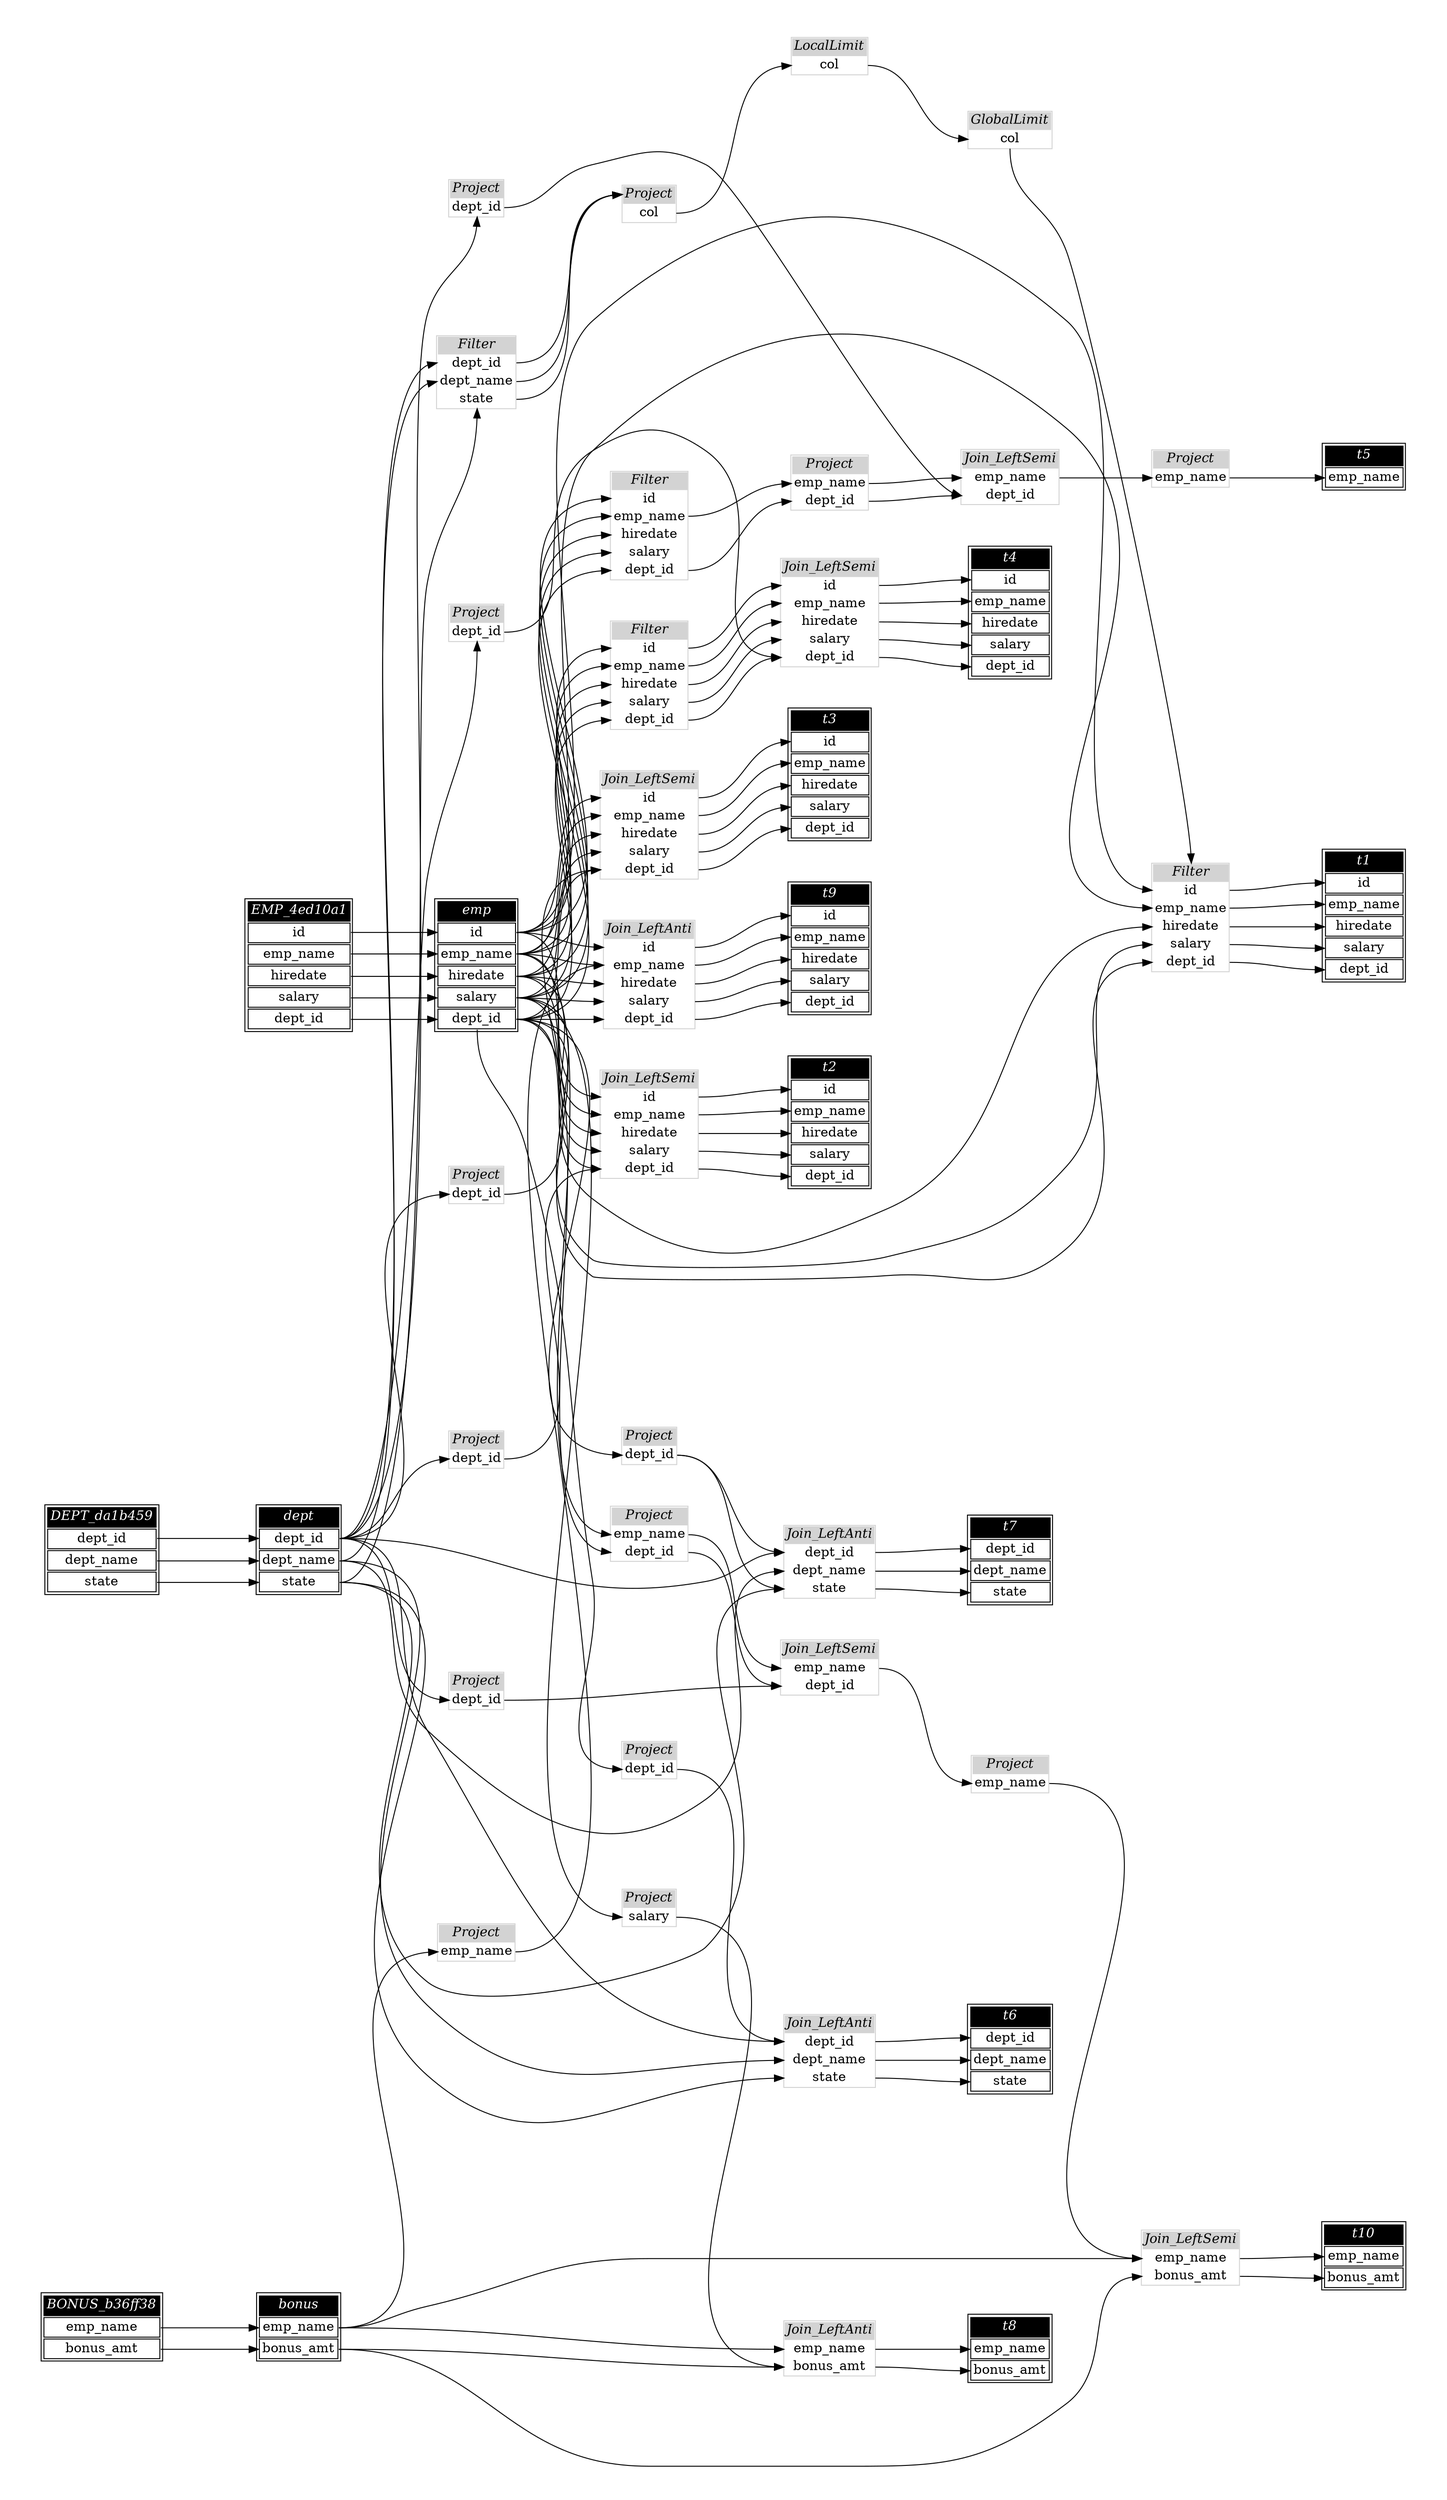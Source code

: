 // Automatically generated by SQLFlowTestSuite


digraph {
  graph [pad="0.5" nodesep="0.5" ranksep="1" fontname="Helvetica" rankdir=LR];
  node [shape=plaintext]

  
"BONUS_b36ff38" [color="black" label=<
<table>
  <tr><td bgcolor="black" port="nodeName"><i><font color="white">BONUS_b36ff38</font></i></td></tr>
  <tr><td port="0">emp_name</td></tr>
<tr><td port="1">bonus_amt</td></tr>
</table>>];
     

"DEPT_da1b459" [color="black" label=<
<table>
  <tr><td bgcolor="black" port="nodeName"><i><font color="white">DEPT_da1b459</font></i></td></tr>
  <tr><td port="0">dept_id</td></tr>
<tr><td port="1">dept_name</td></tr>
<tr><td port="2">state</td></tr>
</table>>];
     

"EMP_4ed10a1" [color="black" label=<
<table>
  <tr><td bgcolor="black" port="nodeName"><i><font color="white">EMP_4ed10a1</font></i></td></tr>
  <tr><td port="0">id</td></tr>
<tr><td port="1">emp_name</td></tr>
<tr><td port="2">hiredate</td></tr>
<tr><td port="3">salary</td></tr>
<tr><td port="4">dept_id</td></tr>
</table>>];
     

"Filter_2512e1f" [label=<
<table color="lightgray" border="1" cellborder="0" cellspacing="0">
  <tr><td bgcolor="lightgray" port="nodeName"><i>Filter</i></td></tr>
  <tr><td port="0">id</td></tr>
<tr><td port="1">emp_name</td></tr>
<tr><td port="2">hiredate</td></tr>
<tr><td port="3">salary</td></tr>
<tr><td port="4">dept_id</td></tr>
</table>>];
     

"Filter_2652099" [label=<
<table color="lightgray" border="1" cellborder="0" cellspacing="0">
  <tr><td bgcolor="lightgray" port="nodeName"><i>Filter</i></td></tr>
  <tr><td port="0">id</td></tr>
<tr><td port="1">emp_name</td></tr>
<tr><td port="2">hiredate</td></tr>
<tr><td port="3">salary</td></tr>
<tr><td port="4">dept_id</td></tr>
</table>>];
     

"Filter_ba0508e" [label=<
<table color="lightgray" border="1" cellborder="0" cellspacing="0">
  <tr><td bgcolor="lightgray" port="nodeName"><i>Filter</i></td></tr>
  <tr><td port="0">id</td></tr>
<tr><td port="1">emp_name</td></tr>
<tr><td port="2">hiredate</td></tr>
<tr><td port="3">salary</td></tr>
<tr><td port="4">dept_id</td></tr>
</table>>];
     

"Filter_c518585" [label=<
<table color="lightgray" border="1" cellborder="0" cellspacing="0">
  <tr><td bgcolor="lightgray" port="nodeName"><i>Filter</i></td></tr>
  <tr><td port="0">dept_id</td></tr>
<tr><td port="1">dept_name</td></tr>
<tr><td port="2">state</td></tr>
</table>>];
     

"GlobalLimit_f156ea7" [label=<
<table color="lightgray" border="1" cellborder="0" cellspacing="0">
  <tr><td bgcolor="lightgray" port="nodeName"><i>GlobalLimit</i></td></tr>
  <tr><td port="0">col</td></tr>
</table>>];
     

"Join_LeftAnti_176dfdf" [label=<
<table color="lightgray" border="1" cellborder="0" cellspacing="0">
  <tr><td bgcolor="lightgray" port="nodeName"><i>Join_LeftAnti</i></td></tr>
  <tr><td port="0">id</td></tr>
<tr><td port="1">emp_name</td></tr>
<tr><td port="2">hiredate</td></tr>
<tr><td port="3">salary</td></tr>
<tr><td port="4">dept_id</td></tr>
</table>>];
     

"Join_LeftAnti_6625c7e" [label=<
<table color="lightgray" border="1" cellborder="0" cellspacing="0">
  <tr><td bgcolor="lightgray" port="nodeName"><i>Join_LeftAnti</i></td></tr>
  <tr><td port="0">dept_id</td></tr>
<tr><td port="1">dept_name</td></tr>
<tr><td port="2">state</td></tr>
</table>>];
     

"Join_LeftAnti_cf7e031" [label=<
<table color="lightgray" border="1" cellborder="0" cellspacing="0">
  <tr><td bgcolor="lightgray" port="nodeName"><i>Join_LeftAnti</i></td></tr>
  <tr><td port="0">dept_id</td></tr>
<tr><td port="1">dept_name</td></tr>
<tr><td port="2">state</td></tr>
</table>>];
     

"Join_LeftAnti_fea4d9c" [label=<
<table color="lightgray" border="1" cellborder="0" cellspacing="0">
  <tr><td bgcolor="lightgray" port="nodeName"><i>Join_LeftAnti</i></td></tr>
  <tr><td port="0">emp_name</td></tr>
<tr><td port="1">bonus_amt</td></tr>
</table>>];
     

"Join_LeftSemi_18ee9d9" [label=<
<table color="lightgray" border="1" cellborder="0" cellspacing="0">
  <tr><td bgcolor="lightgray" port="nodeName"><i>Join_LeftSemi</i></td></tr>
  <tr><td port="0">emp_name</td></tr>
<tr><td port="1">dept_id</td></tr>
</table>>];
     

"Join_LeftSemi_1c120f3" [label=<
<table color="lightgray" border="1" cellborder="0" cellspacing="0">
  <tr><td bgcolor="lightgray" port="nodeName"><i>Join_LeftSemi</i></td></tr>
  <tr><td port="0">id</td></tr>
<tr><td port="1">emp_name</td></tr>
<tr><td port="2">hiredate</td></tr>
<tr><td port="3">salary</td></tr>
<tr><td port="4">dept_id</td></tr>
</table>>];
     

"Join_LeftSemi_2b545bd" [label=<
<table color="lightgray" border="1" cellborder="0" cellspacing="0">
  <tr><td bgcolor="lightgray" port="nodeName"><i>Join_LeftSemi</i></td></tr>
  <tr><td port="0">emp_name</td></tr>
<tr><td port="1">dept_id</td></tr>
</table>>];
     

"Join_LeftSemi_4422cf3" [label=<
<table color="lightgray" border="1" cellborder="0" cellspacing="0">
  <tr><td bgcolor="lightgray" port="nodeName"><i>Join_LeftSemi</i></td></tr>
  <tr><td port="0">id</td></tr>
<tr><td port="1">emp_name</td></tr>
<tr><td port="2">hiredate</td></tr>
<tr><td port="3">salary</td></tr>
<tr><td port="4">dept_id</td></tr>
</table>>];
     

"Join_LeftSemi_63d4abd" [label=<
<table color="lightgray" border="1" cellborder="0" cellspacing="0">
  <tr><td bgcolor="lightgray" port="nodeName"><i>Join_LeftSemi</i></td></tr>
  <tr><td port="0">emp_name</td></tr>
<tr><td port="1">bonus_amt</td></tr>
</table>>];
     

"Join_LeftSemi_73e3e0b" [label=<
<table color="lightgray" border="1" cellborder="0" cellspacing="0">
  <tr><td bgcolor="lightgray" port="nodeName"><i>Join_LeftSemi</i></td></tr>
  <tr><td port="0">id</td></tr>
<tr><td port="1">emp_name</td></tr>
<tr><td port="2">hiredate</td></tr>
<tr><td port="3">salary</td></tr>
<tr><td port="4">dept_id</td></tr>
</table>>];
     

"LocalLimit_de12777" [label=<
<table color="lightgray" border="1" cellborder="0" cellspacing="0">
  <tr><td bgcolor="lightgray" port="nodeName"><i>LocalLimit</i></td></tr>
  <tr><td port="0">col</td></tr>
</table>>];
     

"Project_061995e" [label=<
<table color="lightgray" border="1" cellborder="0" cellspacing="0">
  <tr><td bgcolor="lightgray" port="nodeName"><i>Project</i></td></tr>
  <tr><td port="0">emp_name</td></tr>
</table>>];
     

"Project_0e34713" [label=<
<table color="lightgray" border="1" cellborder="0" cellspacing="0">
  <tr><td bgcolor="lightgray" port="nodeName"><i>Project</i></td></tr>
  <tr><td port="0">col</td></tr>
</table>>];
     

"Project_2100e99" [label=<
<table color="lightgray" border="1" cellborder="0" cellspacing="0">
  <tr><td bgcolor="lightgray" port="nodeName"><i>Project</i></td></tr>
  <tr><td port="0">dept_id</td></tr>
</table>>];
     

"Project_47ea6ec" [label=<
<table color="lightgray" border="1" cellborder="0" cellspacing="0">
  <tr><td bgcolor="lightgray" port="nodeName"><i>Project</i></td></tr>
  <tr><td port="0">emp_name</td></tr>
<tr><td port="1">dept_id</td></tr>
</table>>];
     

"Project_50cecfb" [label=<
<table color="lightgray" border="1" cellborder="0" cellspacing="0">
  <tr><td bgcolor="lightgray" port="nodeName"><i>Project</i></td></tr>
  <tr><td port="0">dept_id</td></tr>
</table>>];
     

"Project_6627b1b" [label=<
<table color="lightgray" border="1" cellborder="0" cellspacing="0">
  <tr><td bgcolor="lightgray" port="nodeName"><i>Project</i></td></tr>
  <tr><td port="0">dept_id</td></tr>
</table>>];
     

"Project_900ce98" [label=<
<table color="lightgray" border="1" cellborder="0" cellspacing="0">
  <tr><td bgcolor="lightgray" port="nodeName"><i>Project</i></td></tr>
  <tr><td port="0">emp_name</td></tr>
</table>>];
     

"Project_a69b227" [label=<
<table color="lightgray" border="1" cellborder="0" cellspacing="0">
  <tr><td bgcolor="lightgray" port="nodeName"><i>Project</i></td></tr>
  <tr><td port="0">salary</td></tr>
</table>>];
     

"Project_a73a0e3" [label=<
<table color="lightgray" border="1" cellborder="0" cellspacing="0">
  <tr><td bgcolor="lightgray" port="nodeName"><i>Project</i></td></tr>
  <tr><td port="0">dept_id</td></tr>
</table>>];
     

"Project_ae5781d" [label=<
<table color="lightgray" border="1" cellborder="0" cellspacing="0">
  <tr><td bgcolor="lightgray" port="nodeName"><i>Project</i></td></tr>
  <tr><td port="0">dept_id</td></tr>
</table>>];
     

"Project_bca0da0" [label=<
<table color="lightgray" border="1" cellborder="0" cellspacing="0">
  <tr><td bgcolor="lightgray" port="nodeName"><i>Project</i></td></tr>
  <tr><td port="0">dept_id</td></tr>
</table>>];
     

"Project_c07b66a" [label=<
<table color="lightgray" border="1" cellborder="0" cellspacing="0">
  <tr><td bgcolor="lightgray" port="nodeName"><i>Project</i></td></tr>
  <tr><td port="0">emp_name</td></tr>
</table>>];
     

"Project_c6e6644" [label=<
<table color="lightgray" border="1" cellborder="0" cellspacing="0">
  <tr><td bgcolor="lightgray" port="nodeName"><i>Project</i></td></tr>
  <tr><td port="0">dept_id</td></tr>
</table>>];
     

"Project_cad80a4" [label=<
<table color="lightgray" border="1" cellborder="0" cellspacing="0">
  <tr><td bgcolor="lightgray" port="nodeName"><i>Project</i></td></tr>
  <tr><td port="0">emp_name</td></tr>
<tr><td port="1">dept_id</td></tr>
</table>>];
     

"bonus" [color="black" label=<
<table>
  <tr><td bgcolor="black" port="nodeName"><i><font color="white">bonus</font></i></td></tr>
  <tr><td port="0">emp_name</td></tr>
<tr><td port="1">bonus_amt</td></tr>
</table>>];
     

"dept" [color="black" label=<
<table>
  <tr><td bgcolor="black" port="nodeName"><i><font color="white">dept</font></i></td></tr>
  <tr><td port="0">dept_id</td></tr>
<tr><td port="1">dept_name</td></tr>
<tr><td port="2">state</td></tr>
</table>>];
     

"emp" [color="black" label=<
<table>
  <tr><td bgcolor="black" port="nodeName"><i><font color="white">emp</font></i></td></tr>
  <tr><td port="0">id</td></tr>
<tr><td port="1">emp_name</td></tr>
<tr><td port="2">hiredate</td></tr>
<tr><td port="3">salary</td></tr>
<tr><td port="4">dept_id</td></tr>
</table>>];
     

"t1" [color="black" label=<
<table>
  <tr><td bgcolor="black" port="nodeName"><i><font color="white">t1</font></i></td></tr>
  <tr><td port="0">id</td></tr>
<tr><td port="1">emp_name</td></tr>
<tr><td port="2">hiredate</td></tr>
<tr><td port="3">salary</td></tr>
<tr><td port="4">dept_id</td></tr>
</table>>];
     

"t10" [color="black" label=<
<table>
  <tr><td bgcolor="black" port="nodeName"><i><font color="white">t10</font></i></td></tr>
  <tr><td port="0">emp_name</td></tr>
<tr><td port="1">bonus_amt</td></tr>
</table>>];
     

"t2" [color="black" label=<
<table>
  <tr><td bgcolor="black" port="nodeName"><i><font color="white">t2</font></i></td></tr>
  <tr><td port="0">id</td></tr>
<tr><td port="1">emp_name</td></tr>
<tr><td port="2">hiredate</td></tr>
<tr><td port="3">salary</td></tr>
<tr><td port="4">dept_id</td></tr>
</table>>];
     

"t3" [color="black" label=<
<table>
  <tr><td bgcolor="black" port="nodeName"><i><font color="white">t3</font></i></td></tr>
  <tr><td port="0">id</td></tr>
<tr><td port="1">emp_name</td></tr>
<tr><td port="2">hiredate</td></tr>
<tr><td port="3">salary</td></tr>
<tr><td port="4">dept_id</td></tr>
</table>>];
     

"t4" [color="black" label=<
<table>
  <tr><td bgcolor="black" port="nodeName"><i><font color="white">t4</font></i></td></tr>
  <tr><td port="0">id</td></tr>
<tr><td port="1">emp_name</td></tr>
<tr><td port="2">hiredate</td></tr>
<tr><td port="3">salary</td></tr>
<tr><td port="4">dept_id</td></tr>
</table>>];
     

"t5" [color="black" label=<
<table>
  <tr><td bgcolor="black" port="nodeName"><i><font color="white">t5</font></i></td></tr>
  <tr><td port="0">emp_name</td></tr>
</table>>];
     

"t6" [color="black" label=<
<table>
  <tr><td bgcolor="black" port="nodeName"><i><font color="white">t6</font></i></td></tr>
  <tr><td port="0">dept_id</td></tr>
<tr><td port="1">dept_name</td></tr>
<tr><td port="2">state</td></tr>
</table>>];
     

"t7" [color="black" label=<
<table>
  <tr><td bgcolor="black" port="nodeName"><i><font color="white">t7</font></i></td></tr>
  <tr><td port="0">dept_id</td></tr>
<tr><td port="1">dept_name</td></tr>
<tr><td port="2">state</td></tr>
</table>>];
     

"t8" [color="black" label=<
<table>
  <tr><td bgcolor="black" port="nodeName"><i><font color="white">t8</font></i></td></tr>
  <tr><td port="0">emp_name</td></tr>
<tr><td port="1">bonus_amt</td></tr>
</table>>];
     

"t9" [color="black" label=<
<table>
  <tr><td bgcolor="black" port="nodeName"><i><font color="white">t9</font></i></td></tr>
  <tr><td port="0">id</td></tr>
<tr><td port="1">emp_name</td></tr>
<tr><td port="2">hiredate</td></tr>
<tr><td port="3">salary</td></tr>
<tr><td port="4">dept_id</td></tr>
</table>>];
     
  "BONUS_b36ff38":0 -> "bonus":0;
"BONUS_b36ff38":1 -> "bonus":1;
"DEPT_da1b459":0 -> "dept":0;
"DEPT_da1b459":1 -> "dept":1;
"DEPT_da1b459":2 -> "dept":2;
"EMP_4ed10a1":0 -> "emp":0;
"EMP_4ed10a1":1 -> "emp":1;
"EMP_4ed10a1":2 -> "emp":2;
"EMP_4ed10a1":3 -> "emp":3;
"EMP_4ed10a1":4 -> "emp":4;
"Filter_2512e1f":0 -> "Join_LeftSemi_4422cf3":0;
"Filter_2512e1f":1 -> "Join_LeftSemi_4422cf3":1;
"Filter_2512e1f":2 -> "Join_LeftSemi_4422cf3":2;
"Filter_2512e1f":3 -> "Join_LeftSemi_4422cf3":3;
"Filter_2512e1f":4 -> "Join_LeftSemi_4422cf3":4;
"Filter_2652099":1 -> "Project_cad80a4":0;
"Filter_2652099":4 -> "Project_cad80a4":1;
"Filter_ba0508e":0 -> "t1":0;
"Filter_ba0508e":1 -> "t1":1;
"Filter_ba0508e":2 -> "t1":2;
"Filter_ba0508e":3 -> "t1":3;
"Filter_ba0508e":4 -> "t1":4;
"Filter_c518585":0 -> "Project_0e34713":nodeName;
"Filter_c518585":1 -> "Project_0e34713":nodeName;
"Filter_c518585":2 -> "Project_0e34713":nodeName;
"GlobalLimit_f156ea7":0 -> "Filter_ba0508e":nodeName;
"Join_LeftAnti_176dfdf":0 -> "t9":0;
"Join_LeftAnti_176dfdf":1 -> "t9":1;
"Join_LeftAnti_176dfdf":2 -> "t9":2;
"Join_LeftAnti_176dfdf":3 -> "t9":3;
"Join_LeftAnti_176dfdf":4 -> "t9":4;
"Join_LeftAnti_6625c7e":0 -> "t6":0;
"Join_LeftAnti_6625c7e":1 -> "t6":1;
"Join_LeftAnti_6625c7e":2 -> "t6":2;
"Join_LeftAnti_cf7e031":0 -> "t7":0;
"Join_LeftAnti_cf7e031":1 -> "t7":1;
"Join_LeftAnti_cf7e031":2 -> "t7":2;
"Join_LeftAnti_fea4d9c":0 -> "t8":0;
"Join_LeftAnti_fea4d9c":1 -> "t8":1;
"Join_LeftSemi_18ee9d9":0 -> "Project_c07b66a":0;
"Join_LeftSemi_1c120f3":0 -> "t3":0;
"Join_LeftSemi_1c120f3":1 -> "t3":1;
"Join_LeftSemi_1c120f3":2 -> "t3":2;
"Join_LeftSemi_1c120f3":3 -> "t3":3;
"Join_LeftSemi_1c120f3":4 -> "t3":4;
"Join_LeftSemi_2b545bd":0 -> "Project_900ce98":0;
"Join_LeftSemi_4422cf3":0 -> "t4":0;
"Join_LeftSemi_4422cf3":1 -> "t4":1;
"Join_LeftSemi_4422cf3":2 -> "t4":2;
"Join_LeftSemi_4422cf3":3 -> "t4":3;
"Join_LeftSemi_4422cf3":4 -> "t4":4;
"Join_LeftSemi_63d4abd":0 -> "t10":0;
"Join_LeftSemi_63d4abd":1 -> "t10":1;
"Join_LeftSemi_73e3e0b":0 -> "t2":0;
"Join_LeftSemi_73e3e0b":1 -> "t2":1;
"Join_LeftSemi_73e3e0b":2 -> "t2":2;
"Join_LeftSemi_73e3e0b":3 -> "t2":3;
"Join_LeftSemi_73e3e0b":4 -> "t2":4;
"LocalLimit_de12777":0 -> "GlobalLimit_f156ea7":0;
"Project_061995e":0 -> "Join_LeftAnti_176dfdf":1;
"Project_0e34713":0 -> "LocalLimit_de12777":0;
"Project_2100e99":0 -> "Join_LeftSemi_18ee9d9":1;
"Project_47ea6ec":0 -> "Join_LeftSemi_2b545bd":0;
"Project_47ea6ec":1 -> "Join_LeftSemi_2b545bd":1;
"Project_50cecfb":0 -> "Join_LeftAnti_6625c7e":0;
"Project_6627b1b":0 -> "Join_LeftSemi_4422cf3":4;
"Project_900ce98":0 -> "Join_LeftSemi_63d4abd":0;
"Project_a69b227":0 -> "Join_LeftAnti_fea4d9c":1;
"Project_a73a0e3":0 -> "Join_LeftSemi_2b545bd":1;
"Project_ae5781d":0 -> "Join_LeftSemi_73e3e0b":4;
"Project_bca0da0":0 -> "Join_LeftAnti_cf7e031":0;
"Project_bca0da0":0 -> "Join_LeftAnti_cf7e031":2;
"Project_c07b66a":0 -> "t5":0;
"Project_c6e6644":0 -> "Join_LeftSemi_1c120f3":4;
"Project_cad80a4":0 -> "Join_LeftSemi_18ee9d9":0;
"Project_cad80a4":1 -> "Join_LeftSemi_18ee9d9":1;
"bonus":0 -> "Join_LeftAnti_fea4d9c":0;
"bonus":0 -> "Join_LeftSemi_63d4abd":0;
"bonus":0 -> "Project_061995e":0;
"bonus":1 -> "Join_LeftAnti_fea4d9c":1;
"bonus":1 -> "Join_LeftSemi_63d4abd":1;
"dept":0 -> "Filter_c518585":0;
"dept":0 -> "Join_LeftAnti_6625c7e":0;
"dept":0 -> "Join_LeftAnti_cf7e031":0;
"dept":0 -> "Project_2100e99":0;
"dept":0 -> "Project_6627b1b":0;
"dept":0 -> "Project_a73a0e3":0;
"dept":0 -> "Project_ae5781d":0;
"dept":0 -> "Project_c6e6644":0;
"dept":1 -> "Filter_c518585":1;
"dept":1 -> "Join_LeftAnti_6625c7e":1;
"dept":1 -> "Join_LeftAnti_cf7e031":1;
"dept":2 -> "Filter_c518585":2;
"dept":2 -> "Join_LeftAnti_6625c7e":2;
"dept":2 -> "Join_LeftAnti_cf7e031":2;
"emp":0 -> "Filter_2512e1f":0;
"emp":0 -> "Filter_2652099":0;
"emp":0 -> "Filter_ba0508e":0;
"emp":0 -> "Join_LeftAnti_176dfdf":0;
"emp":0 -> "Join_LeftSemi_1c120f3":0;
"emp":0 -> "Join_LeftSemi_73e3e0b":0;
"emp":1 -> "Filter_2512e1f":1;
"emp":1 -> "Filter_2652099":1;
"emp":1 -> "Filter_ba0508e":1;
"emp":1 -> "Join_LeftAnti_176dfdf":1;
"emp":1 -> "Join_LeftSemi_1c120f3":1;
"emp":1 -> "Join_LeftSemi_73e3e0b":1;
"emp":1 -> "Project_47ea6ec":0;
"emp":2 -> "Filter_2512e1f":2;
"emp":2 -> "Filter_2652099":2;
"emp":2 -> "Filter_ba0508e":2;
"emp":2 -> "Join_LeftAnti_176dfdf":2;
"emp":2 -> "Join_LeftSemi_1c120f3":2;
"emp":2 -> "Join_LeftSemi_73e3e0b":2;
"emp":3 -> "Filter_2512e1f":3;
"emp":3 -> "Filter_2652099":3;
"emp":3 -> "Filter_ba0508e":3;
"emp":3 -> "Join_LeftAnti_176dfdf":3;
"emp":3 -> "Join_LeftSemi_1c120f3":3;
"emp":3 -> "Join_LeftSemi_73e3e0b":3;
"emp":3 -> "Project_a69b227":0;
"emp":4 -> "Filter_2512e1f":4;
"emp":4 -> "Filter_2652099":4;
"emp":4 -> "Filter_ba0508e":4;
"emp":4 -> "Join_LeftAnti_176dfdf":4;
"emp":4 -> "Join_LeftSemi_1c120f3":4;
"emp":4 -> "Join_LeftSemi_73e3e0b":4;
"emp":4 -> "Project_47ea6ec":1;
"emp":4 -> "Project_50cecfb":0;
"emp":4 -> "Project_bca0da0":0;
}
       
